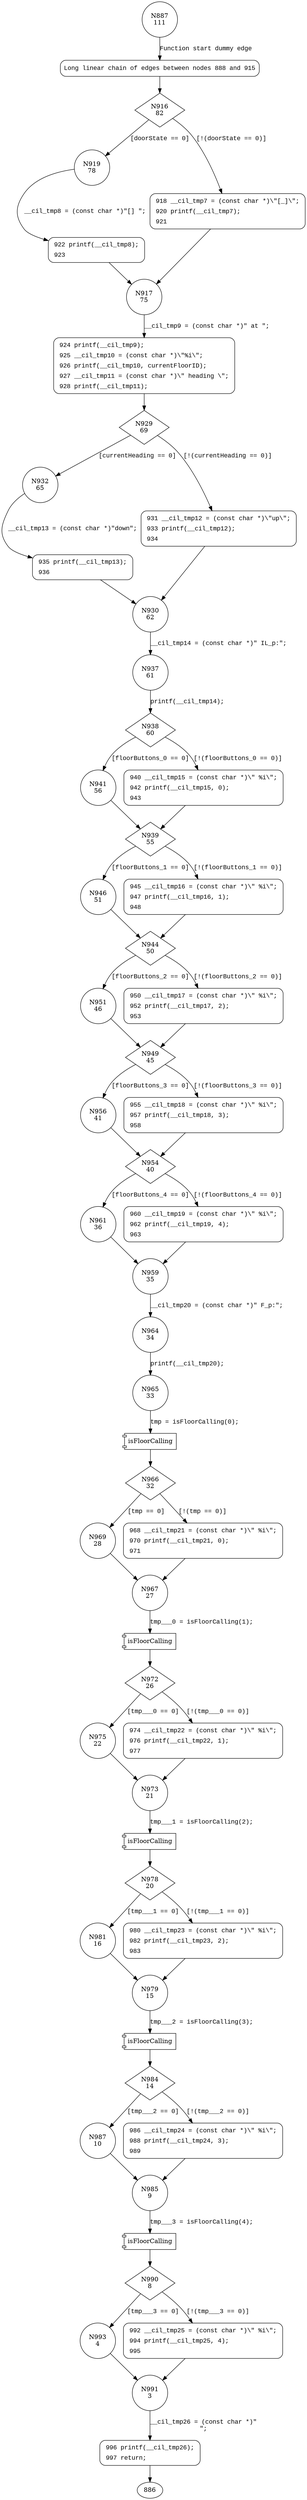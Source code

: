 digraph printState {
887 [shape="circle" label="N887\n111"]
888 [shape="circle" label="N888\n110"]
916 [shape="diamond" label="N916\n82"]
919 [shape="circle" label="N919\n78"]
918 [shape="circle" label="N918\n81"]
917 [shape="circle" label="N917\n75"]
924 [shape="circle" label="N924\n74"]
929 [shape="diamond" label="N929\n69"]
932 [shape="circle" label="N932\n65"]
931 [shape="circle" label="N931\n68"]
930 [shape="circle" label="N930\n62"]
937 [shape="circle" label="N937\n61"]
938 [shape="diamond" label="N938\n60"]
941 [shape="circle" label="N941\n56"]
940 [shape="circle" label="N940\n59"]
939 [shape="diamond" label="N939\n55"]
946 [shape="circle" label="N946\n51"]
945 [shape="circle" label="N945\n54"]
944 [shape="diamond" label="N944\n50"]
951 [shape="circle" label="N951\n46"]
950 [shape="circle" label="N950\n49"]
949 [shape="diamond" label="N949\n45"]
956 [shape="circle" label="N956\n41"]
955 [shape="circle" label="N955\n44"]
954 [shape="diamond" label="N954\n40"]
961 [shape="circle" label="N961\n36"]
960 [shape="circle" label="N960\n39"]
959 [shape="circle" label="N959\n35"]
964 [shape="circle" label="N964\n34"]
965 [shape="circle" label="N965\n33"]
966 [shape="diamond" label="N966\n32"]
969 [shape="circle" label="N969\n28"]
968 [shape="circle" label="N968\n31"]
967 [shape="circle" label="N967\n27"]
972 [shape="diamond" label="N972\n26"]
975 [shape="circle" label="N975\n22"]
974 [shape="circle" label="N974\n25"]
973 [shape="circle" label="N973\n21"]
978 [shape="diamond" label="N978\n20"]
981 [shape="circle" label="N981\n16"]
980 [shape="circle" label="N980\n19"]
979 [shape="circle" label="N979\n15"]
984 [shape="diamond" label="N984\n14"]
987 [shape="circle" label="N987\n10"]
986 [shape="circle" label="N986\n13"]
985 [shape="circle" label="N985\n9"]
990 [shape="diamond" label="N990\n8"]
993 [shape="circle" label="N993\n4"]
992 [shape="circle" label="N992\n7"]
991 [shape="circle" label="N991\n3"]
996 [shape="circle" label="N996\n2"]
935 [shape="circle" label="N935\n64"]
922 [shape="circle" label="N922\n77"]
888 [style="filled,bold" penwidth="1" fillcolor="white" fontname="Courier New" shape="Mrecord" label="Long linear chain of edges between nodes 888 and 915"]
888 -> 916[label=""]
918 [style="filled,bold" penwidth="1" fillcolor="white" fontname="Courier New" shape="Mrecord" label=<<table border="0" cellborder="0" cellpadding="3" bgcolor="white"><tr><td align="right">918</td><td align="left">__cil_tmp7 = (const char *)\&quot;[_]\&quot;;</td></tr><tr><td align="right">920</td><td align="left">printf(__cil_tmp7);</td></tr><tr><td align="right">921</td><td align="left"></td></tr></table>>]
918 -> 917[label=""]
924 [style="filled,bold" penwidth="1" fillcolor="white" fontname="Courier New" shape="Mrecord" label=<<table border="0" cellborder="0" cellpadding="3" bgcolor="white"><tr><td align="right">924</td><td align="left">printf(__cil_tmp9);</td></tr><tr><td align="right">925</td><td align="left">__cil_tmp10 = (const char *)\&quot;%i\&quot;;</td></tr><tr><td align="right">926</td><td align="left">printf(__cil_tmp10, currentFloorID);</td></tr><tr><td align="right">927</td><td align="left">__cil_tmp11 = (const char *)\&quot; heading \&quot;;</td></tr><tr><td align="right">928</td><td align="left">printf(__cil_tmp11);</td></tr></table>>]
924 -> 929[label=""]
931 [style="filled,bold" penwidth="1" fillcolor="white" fontname="Courier New" shape="Mrecord" label=<<table border="0" cellborder="0" cellpadding="3" bgcolor="white"><tr><td align="right">931</td><td align="left">__cil_tmp12 = (const char *)\&quot;up\&quot;;</td></tr><tr><td align="right">933</td><td align="left">printf(__cil_tmp12);</td></tr><tr><td align="right">934</td><td align="left"></td></tr></table>>]
931 -> 930[label=""]
940 [style="filled,bold" penwidth="1" fillcolor="white" fontname="Courier New" shape="Mrecord" label=<<table border="0" cellborder="0" cellpadding="3" bgcolor="white"><tr><td align="right">940</td><td align="left">__cil_tmp15 = (const char *)\&quot; %i\&quot;;</td></tr><tr><td align="right">942</td><td align="left">printf(__cil_tmp15, 0);</td></tr><tr><td align="right">943</td><td align="left"></td></tr></table>>]
940 -> 939[label=""]
945 [style="filled,bold" penwidth="1" fillcolor="white" fontname="Courier New" shape="Mrecord" label=<<table border="0" cellborder="0" cellpadding="3" bgcolor="white"><tr><td align="right">945</td><td align="left">__cil_tmp16 = (const char *)\&quot; %i\&quot;;</td></tr><tr><td align="right">947</td><td align="left">printf(__cil_tmp16, 1);</td></tr><tr><td align="right">948</td><td align="left"></td></tr></table>>]
945 -> 944[label=""]
950 [style="filled,bold" penwidth="1" fillcolor="white" fontname="Courier New" shape="Mrecord" label=<<table border="0" cellborder="0" cellpadding="3" bgcolor="white"><tr><td align="right">950</td><td align="left">__cil_tmp17 = (const char *)\&quot; %i\&quot;;</td></tr><tr><td align="right">952</td><td align="left">printf(__cil_tmp17, 2);</td></tr><tr><td align="right">953</td><td align="left"></td></tr></table>>]
950 -> 949[label=""]
955 [style="filled,bold" penwidth="1" fillcolor="white" fontname="Courier New" shape="Mrecord" label=<<table border="0" cellborder="0" cellpadding="3" bgcolor="white"><tr><td align="right">955</td><td align="left">__cil_tmp18 = (const char *)\&quot; %i\&quot;;</td></tr><tr><td align="right">957</td><td align="left">printf(__cil_tmp18, 3);</td></tr><tr><td align="right">958</td><td align="left"></td></tr></table>>]
955 -> 954[label=""]
960 [style="filled,bold" penwidth="1" fillcolor="white" fontname="Courier New" shape="Mrecord" label=<<table border="0" cellborder="0" cellpadding="3" bgcolor="white"><tr><td align="right">960</td><td align="left">__cil_tmp19 = (const char *)\&quot; %i\&quot;;</td></tr><tr><td align="right">962</td><td align="left">printf(__cil_tmp19, 4);</td></tr><tr><td align="right">963</td><td align="left"></td></tr></table>>]
960 -> 959[label=""]
968 [style="filled,bold" penwidth="1" fillcolor="white" fontname="Courier New" shape="Mrecord" label=<<table border="0" cellborder="0" cellpadding="3" bgcolor="white"><tr><td align="right">968</td><td align="left">__cil_tmp21 = (const char *)\&quot; %i\&quot;;</td></tr><tr><td align="right">970</td><td align="left">printf(__cil_tmp21, 0);</td></tr><tr><td align="right">971</td><td align="left"></td></tr></table>>]
968 -> 967[label=""]
974 [style="filled,bold" penwidth="1" fillcolor="white" fontname="Courier New" shape="Mrecord" label=<<table border="0" cellborder="0" cellpadding="3" bgcolor="white"><tr><td align="right">974</td><td align="left">__cil_tmp22 = (const char *)\&quot; %i\&quot;;</td></tr><tr><td align="right">976</td><td align="left">printf(__cil_tmp22, 1);</td></tr><tr><td align="right">977</td><td align="left"></td></tr></table>>]
974 -> 973[label=""]
980 [style="filled,bold" penwidth="1" fillcolor="white" fontname="Courier New" shape="Mrecord" label=<<table border="0" cellborder="0" cellpadding="3" bgcolor="white"><tr><td align="right">980</td><td align="left">__cil_tmp23 = (const char *)\&quot; %i\&quot;;</td></tr><tr><td align="right">982</td><td align="left">printf(__cil_tmp23, 2);</td></tr><tr><td align="right">983</td><td align="left"></td></tr></table>>]
980 -> 979[label=""]
986 [style="filled,bold" penwidth="1" fillcolor="white" fontname="Courier New" shape="Mrecord" label=<<table border="0" cellborder="0" cellpadding="3" bgcolor="white"><tr><td align="right">986</td><td align="left">__cil_tmp24 = (const char *)\&quot; %i\&quot;;</td></tr><tr><td align="right">988</td><td align="left">printf(__cil_tmp24, 3);</td></tr><tr><td align="right">989</td><td align="left"></td></tr></table>>]
986 -> 985[label=""]
992 [style="filled,bold" penwidth="1" fillcolor="white" fontname="Courier New" shape="Mrecord" label=<<table border="0" cellborder="0" cellpadding="3" bgcolor="white"><tr><td align="right">992</td><td align="left">__cil_tmp25 = (const char *)\&quot; %i\&quot;;</td></tr><tr><td align="right">994</td><td align="left">printf(__cil_tmp25, 4);</td></tr><tr><td align="right">995</td><td align="left"></td></tr></table>>]
992 -> 991[label=""]
996 [style="filled,bold" penwidth="1" fillcolor="white" fontname="Courier New" shape="Mrecord" label=<<table border="0" cellborder="0" cellpadding="3" bgcolor="white"><tr><td align="right">996</td><td align="left">printf(__cil_tmp26);</td></tr><tr><td align="right">997</td><td align="left">return;</td></tr></table>>]
996 -> 886[label=""]
935 [style="filled,bold" penwidth="1" fillcolor="white" fontname="Courier New" shape="Mrecord" label=<<table border="0" cellborder="0" cellpadding="3" bgcolor="white"><tr><td align="right">935</td><td align="left">printf(__cil_tmp13);</td></tr><tr><td align="right">936</td><td align="left"></td></tr></table>>]
935 -> 930[label=""]
922 [style="filled,bold" penwidth="1" fillcolor="white" fontname="Courier New" shape="Mrecord" label=<<table border="0" cellborder="0" cellpadding="3" bgcolor="white"><tr><td align="right">922</td><td align="left">printf(__cil_tmp8);</td></tr><tr><td align="right">923</td><td align="left"></td></tr></table>>]
922 -> 917[label=""]
887 -> 888 [label="Function start dummy edge" fontname="Courier New"]
916 -> 919 [label="[doorState == 0]" fontname="Courier New"]
916 -> 918 [label="[!(doorState == 0)]" fontname="Courier New"]
917 -> 924 [label="__cil_tmp9 = (const char *)\" at \";" fontname="Courier New"]
929 -> 932 [label="[currentHeading == 0]" fontname="Courier New"]
929 -> 931 [label="[!(currentHeading == 0)]" fontname="Courier New"]
930 -> 937 [label="__cil_tmp14 = (const char *)\" IL_p:\";" fontname="Courier New"]
938 -> 941 [label="[floorButtons_0 == 0]" fontname="Courier New"]
938 -> 940 [label="[!(floorButtons_0 == 0)]" fontname="Courier New"]
939 -> 946 [label="[floorButtons_1 == 0]" fontname="Courier New"]
939 -> 945 [label="[!(floorButtons_1 == 0)]" fontname="Courier New"]
944 -> 951 [label="[floorButtons_2 == 0]" fontname="Courier New"]
944 -> 950 [label="[!(floorButtons_2 == 0)]" fontname="Courier New"]
949 -> 956 [label="[floorButtons_3 == 0]" fontname="Courier New"]
949 -> 955 [label="[!(floorButtons_3 == 0)]" fontname="Courier New"]
954 -> 961 [label="[floorButtons_4 == 0]" fontname="Courier New"]
954 -> 960 [label="[!(floorButtons_4 == 0)]" fontname="Courier New"]
959 -> 964 [label="__cil_tmp20 = (const char *)\" F_p:\";" fontname="Courier New"]
100130 [shape="component" label="isFloorCalling"]
965 -> 100130 [label="tmp = isFloorCalling(0);" fontname="Courier New"]
100130 -> 966 [label="" fontname="Courier New"]
966 -> 969 [label="[tmp == 0]" fontname="Courier New"]
966 -> 968 [label="[!(tmp == 0)]" fontname="Courier New"]
100131 [shape="component" label="isFloorCalling"]
967 -> 100131 [label="tmp___0 = isFloorCalling(1);" fontname="Courier New"]
100131 -> 972 [label="" fontname="Courier New"]
972 -> 975 [label="[tmp___0 == 0]" fontname="Courier New"]
972 -> 974 [label="[!(tmp___0 == 0)]" fontname="Courier New"]
100132 [shape="component" label="isFloorCalling"]
973 -> 100132 [label="tmp___1 = isFloorCalling(2);" fontname="Courier New"]
100132 -> 978 [label="" fontname="Courier New"]
978 -> 981 [label="[tmp___1 == 0]" fontname="Courier New"]
978 -> 980 [label="[!(tmp___1 == 0)]" fontname="Courier New"]
100133 [shape="component" label="isFloorCalling"]
979 -> 100133 [label="tmp___2 = isFloorCalling(3);" fontname="Courier New"]
100133 -> 984 [label="" fontname="Courier New"]
984 -> 987 [label="[tmp___2 == 0]" fontname="Courier New"]
984 -> 986 [label="[!(tmp___2 == 0)]" fontname="Courier New"]
100134 [shape="component" label="isFloorCalling"]
985 -> 100134 [label="tmp___3 = isFloorCalling(4);" fontname="Courier New"]
100134 -> 990 [label="" fontname="Courier New"]
990 -> 993 [label="[tmp___3 == 0]" fontname="Courier New"]
990 -> 992 [label="[!(tmp___3 == 0)]" fontname="Courier New"]
991 -> 996 [label="__cil_tmp26 = (const char *)\"\n\";" fontname="Courier New"]
993 -> 991 [label="" fontname="Courier New"]
981 -> 979 [label="" fontname="Courier New"]
969 -> 967 [label="" fontname="Courier New"]
956 -> 954 [label="" fontname="Courier New"]
946 -> 944 [label="" fontname="Courier New"]
932 -> 935 [label="__cil_tmp13 = (const char *)\"down\";" fontname="Courier New"]
919 -> 922 [label="__cil_tmp8 = (const char *)\"[] \";" fontname="Courier New"]
937 -> 938 [label="printf(__cil_tmp14);" fontname="Courier New"]
964 -> 965 [label="printf(__cil_tmp20);" fontname="Courier New"]
987 -> 985 [label="" fontname="Courier New"]
975 -> 973 [label="" fontname="Courier New"]
961 -> 959 [label="" fontname="Courier New"]
951 -> 949 [label="" fontname="Courier New"]
941 -> 939 [label="" fontname="Courier New"]
}